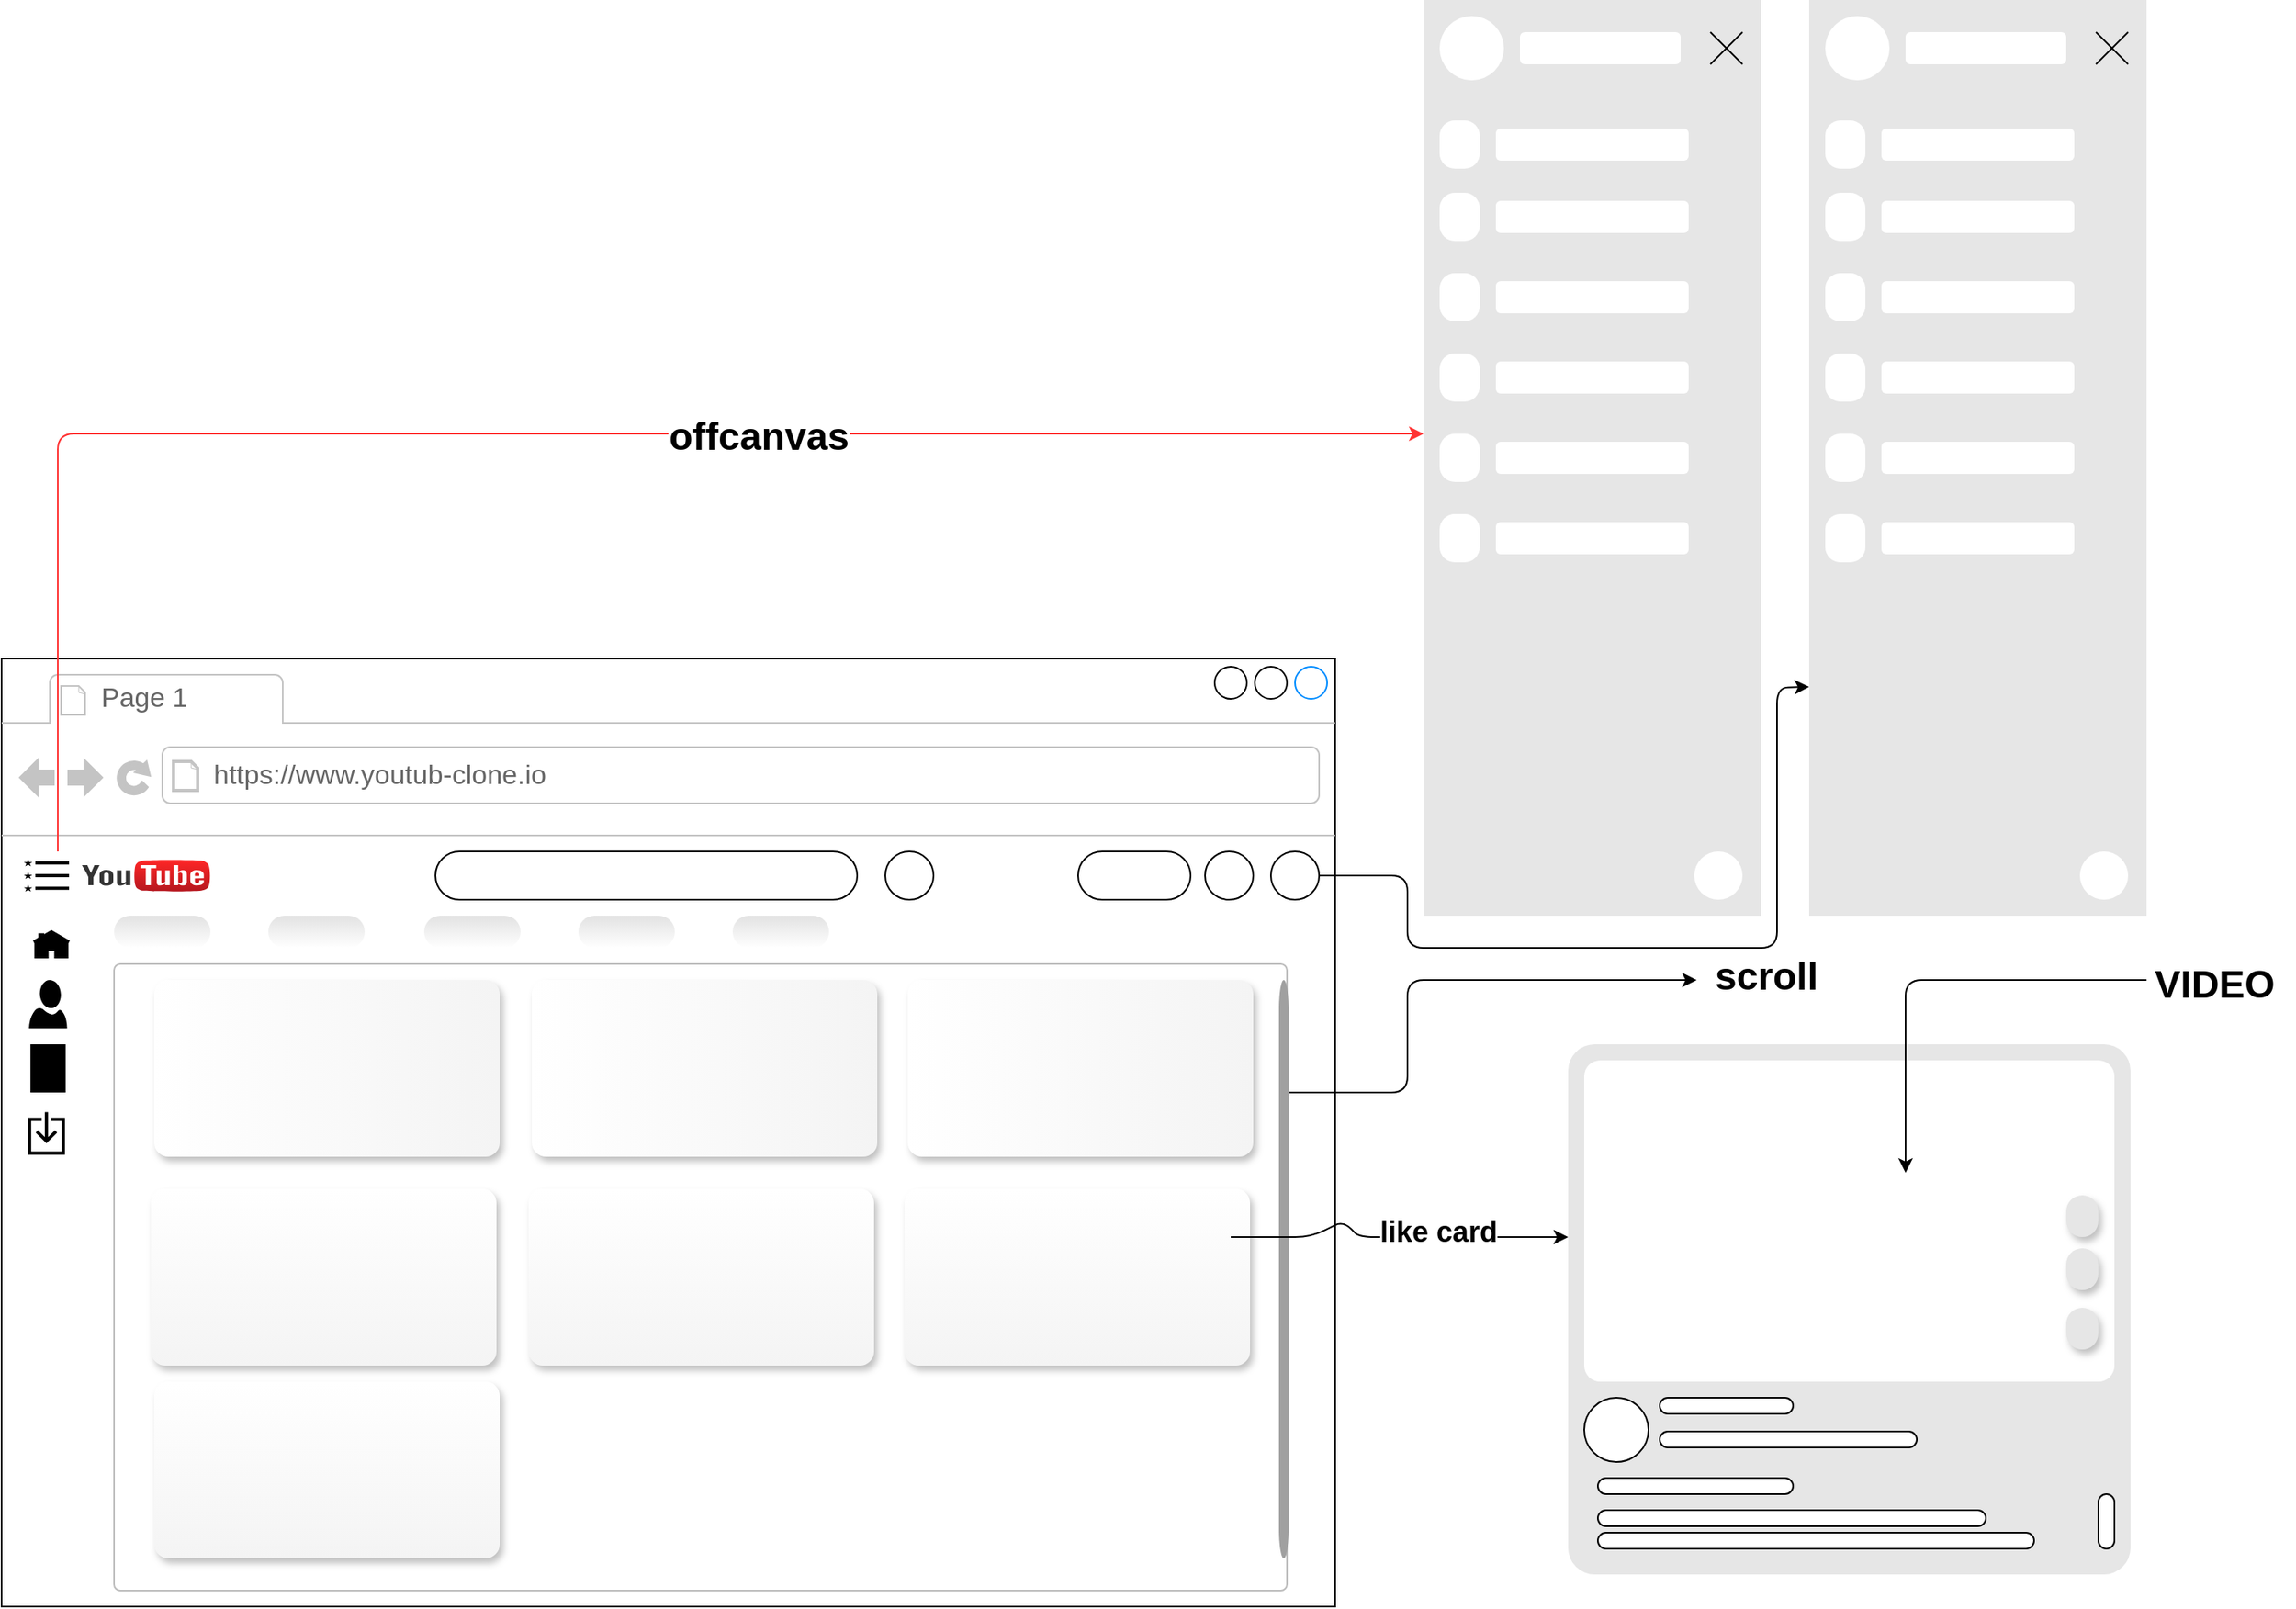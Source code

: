 <mxfile>
    <diagram id="aSweF_RC9eaRjuMZZu88" name="Page-1">
        <mxGraphModel dx="1002" dy="1711" grid="1" gridSize="10" guides="1" tooltips="1" connect="1" arrows="1" fold="1" page="1" pageScale="1" pageWidth="850" pageHeight="1100" math="0" shadow="0">
            <root>
                <mxCell id="0"/>
                <mxCell id="1" parent="0"/>
                <mxCell id="2" value="" style="strokeWidth=1;shadow=0;dashed=0;align=center;html=1;shape=mxgraph.mockup.containers.browserWindow;rSize=0;strokeColor=default;strokeColor2=#008cff;strokeColor3=#c4c4c4;mainText=,;recursiveResize=0;movable=1;resizable=1;rotatable=1;deletable=1;editable=1;locked=0;connectable=1;" parent="1" vertex="1">
                    <mxGeometry x="25" y="120" width="830" height="590" as="geometry"/>
                </mxCell>
                <mxCell id="3" value="Page 1" style="strokeWidth=1;shadow=0;dashed=0;align=center;html=1;shape=mxgraph.mockup.containers.anchor;fontSize=17;fontColor=#666666;align=left;whiteSpace=wrap;movable=1;resizable=1;rotatable=1;deletable=1;editable=1;locked=0;connectable=1;" parent="2" vertex="1">
                    <mxGeometry x="60" y="12" width="110" height="26" as="geometry"/>
                </mxCell>
                <mxCell id="4" value="https://www.youtub-clone.io" style="strokeWidth=1;shadow=0;dashed=0;align=center;html=1;shape=mxgraph.mockup.containers.anchor;rSize=0;fontSize=17;fontColor=#666666;align=left;movable=1;resizable=1;rotatable=1;deletable=1;editable=1;locked=0;connectable=1;" parent="2" vertex="1">
                    <mxGeometry x="130" y="60" width="250" height="26" as="geometry"/>
                </mxCell>
                <mxCell id="10" value="" style="rounded=1;whiteSpace=wrap;html=1;arcSize=50;movable=1;resizable=1;rotatable=1;deletable=1;editable=1;locked=0;connectable=1;" parent="2" vertex="1">
                    <mxGeometry x="270" y="120" width="262.5" height="30" as="geometry"/>
                </mxCell>
                <mxCell id="11" value="" style="rounded=1;whiteSpace=wrap;html=1;arcSize=50;movable=1;resizable=1;rotatable=1;deletable=1;editable=1;locked=0;connectable=1;" parent="2" vertex="1">
                    <mxGeometry x="670" y="120" width="70" height="30" as="geometry"/>
                </mxCell>
                <mxCell id="12" value="" style="ellipse;whiteSpace=wrap;html=1;aspect=fixed;movable=1;resizable=1;rotatable=1;deletable=1;editable=1;locked=0;connectable=1;" parent="2" vertex="1">
                    <mxGeometry x="550" y="120" width="30" height="30" as="geometry"/>
                </mxCell>
                <mxCell id="13" value="" style="ellipse;whiteSpace=wrap;html=1;aspect=fixed;movable=1;resizable=1;rotatable=1;deletable=1;editable=1;locked=0;connectable=1;" parent="2" vertex="1">
                    <mxGeometry x="790" y="120" width="30" height="30" as="geometry"/>
                </mxCell>
                <mxCell id="14" value="" style="ellipse;whiteSpace=wrap;html=1;aspect=fixed;movable=1;resizable=1;rotatable=1;deletable=1;editable=1;locked=0;connectable=1;" parent="2" vertex="1">
                    <mxGeometry x="749" y="120" width="30" height="30" as="geometry"/>
                </mxCell>
                <mxCell id="16" value="" style="html=1;verticalLabelPosition=bottom;align=center;labelBackgroundColor=#ffffff;verticalAlign=top;strokeWidth=2;strokeColor=#000000;shadow=0;dashed=0;shape=mxgraph.ios7.icons.most_viewed;pointerEvents=1;fillColor=#000000;movable=1;resizable=1;rotatable=1;deletable=1;editable=1;locked=0;connectable=1;" parent="2" vertex="1">
                    <mxGeometry x="13.8" y="125" width="28.2" height="20" as="geometry"/>
                </mxCell>
                <mxCell id="18" value="" style="dashed=0;outlineConnect=0;html=1;align=center;labelPosition=center;verticalLabelPosition=bottom;verticalAlign=top;shape=mxgraph.weblogos.youtube;fillColor=#FF2626;gradientColor=#B5171F;movable=1;resizable=1;rotatable=1;deletable=1;editable=1;locked=0;connectable=1;" parent="2" vertex="1">
                    <mxGeometry x="50" y="125" width="80" height="20" as="geometry"/>
                </mxCell>
                <mxCell id="19" value="" style="html=1;verticalLabelPosition=bottom;align=center;labelBackgroundColor=#ffffff;verticalAlign=top;strokeWidth=2;strokeColor=#000000;shadow=0;dashed=0;shape=mxgraph.ios7.icons.home;fillColor=#000000;movable=1;resizable=1;rotatable=1;deletable=1;editable=1;locked=0;connectable=1;" parent="2" vertex="1">
                    <mxGeometry x="20" y="170" width="22" height="15.5" as="geometry"/>
                </mxCell>
                <mxCell id="21" value="" style="verticalLabelPosition=bottom;html=1;verticalAlign=top;align=center;strokeColor=none;fillColor=#000000;shape=mxgraph.azure.user;movable=1;resizable=1;rotatable=1;deletable=1;editable=1;locked=0;connectable=1;" parent="2" vertex="1">
                    <mxGeometry x="17.02" y="200" width="23.75" height="30" as="geometry"/>
                </mxCell>
                <mxCell id="22" value="" style="points=[];aspect=fixed;html=1;align=center;shadow=0;dashed=0;fillColor=#000000;strokeColor=none;shape=mxgraph.alibaba_cloud.cvc_cloud_video_conferencing;movable=1;resizable=1;rotatable=1;deletable=1;editable=1;locked=0;connectable=1;" parent="2" vertex="1">
                    <mxGeometry x="17.93" y="240" width="21.92" height="30" as="geometry"/>
                </mxCell>
                <mxCell id="23" value="" style="html=1;verticalLabelPosition=bottom;align=center;labelBackgroundColor=#ffffff;verticalAlign=top;strokeWidth=2;strokeColor=#000000;shadow=0;dashed=0;shape=mxgraph.ios7.icons.down;movable=1;resizable=1;rotatable=1;deletable=1;editable=1;locked=0;connectable=1;" parent="2" vertex="1">
                    <mxGeometry x="17.4" y="282.25" width="21" height="25.5" as="geometry"/>
                </mxCell>
                <mxCell id="25" value="" style="rounded=1;whiteSpace=wrap;html=1;arcSize=1;strokeColor=#BDBDBD;movable=1;resizable=1;rotatable=1;deletable=1;editable=1;locked=0;connectable=1;" parent="2" vertex="1">
                    <mxGeometry x="70" y="190" width="730" height="390" as="geometry"/>
                </mxCell>
                <mxCell id="26" value="" style="rounded=1;whiteSpace=wrap;html=1;strokeColor=none;fillColor=#E2E2E2;gradientColor=#FFFFFF;shadow=0;gradientDirection=south;arcSize=50;movable=1;resizable=1;rotatable=1;deletable=1;editable=1;locked=0;connectable=1;" parent="2" vertex="1">
                    <mxGeometry x="70" y="160" width="60" height="20" as="geometry"/>
                </mxCell>
                <mxCell id="27" value="" style="rounded=1;whiteSpace=wrap;html=1;strokeColor=none;fillColor=#E2E2E2;gradientColor=#FFFFFF;shadow=0;gradientDirection=south;arcSize=50;movable=1;resizable=1;rotatable=1;deletable=1;editable=1;locked=0;connectable=1;" parent="2" vertex="1">
                    <mxGeometry x="166" y="160" width="60" height="20" as="geometry"/>
                </mxCell>
                <mxCell id="28" value="" style="rounded=1;whiteSpace=wrap;html=1;strokeColor=none;fillColor=#E2E2E2;gradientColor=#FFFFFF;shadow=0;gradientDirection=south;arcSize=50;movable=1;resizable=1;rotatable=1;deletable=1;editable=1;locked=0;connectable=1;" parent="2" vertex="1">
                    <mxGeometry x="263" y="160" width="60" height="20" as="geometry"/>
                </mxCell>
                <mxCell id="29" value="" style="rounded=1;whiteSpace=wrap;html=1;strokeColor=none;fillColor=#E2E2E2;gradientColor=#FFFFFF;shadow=0;gradientDirection=south;arcSize=50;movable=1;resizable=1;rotatable=1;deletable=1;editable=1;locked=0;connectable=1;" parent="2" vertex="1">
                    <mxGeometry x="359" y="160" width="60" height="20" as="geometry"/>
                </mxCell>
                <mxCell id="30" value="" style="rounded=1;whiteSpace=wrap;html=1;strokeColor=none;fillColor=#E2E2E2;gradientColor=#FFFFFF;shadow=0;gradientDirection=south;arcSize=50;movable=1;resizable=1;rotatable=1;deletable=1;editable=1;locked=0;connectable=1;" parent="2" vertex="1">
                    <mxGeometry x="455" y="160" width="60" height="20" as="geometry"/>
                </mxCell>
                <mxCell id="32" value="" style="rounded=1;whiteSpace=wrap;html=1;arcSize=8;strokeColor=none;fillColor=#F4F4F4;gradientColor=#FFFFFF;gradientDirection=west;shadow=1;movable=1;resizable=1;rotatable=1;deletable=1;editable=1;locked=0;connectable=1;" parent="2" vertex="1">
                    <mxGeometry x="95" y="200" width="215" height="110" as="geometry"/>
                </mxCell>
                <mxCell id="33" value="" style="rounded=1;whiteSpace=wrap;html=1;arcSize=8;strokeColor=none;fillColor=#F4F4F4;gradientColor=#FFFFFF;gradientDirection=west;shadow=1;movable=1;resizable=1;rotatable=1;deletable=1;editable=1;locked=0;connectable=1;" parent="2" vertex="1">
                    <mxGeometry x="330" y="200" width="215" height="110" as="geometry"/>
                </mxCell>
                <mxCell id="34" value="" style="rounded=1;whiteSpace=wrap;html=1;arcSize=8;strokeColor=none;fillColor=#F4F4F4;gradientColor=#FFFFFF;gradientDirection=west;shadow=1;movable=1;resizable=1;rotatable=1;deletable=1;editable=1;locked=0;connectable=1;" parent="2" vertex="1">
                    <mxGeometry x="564" y="200" width="215" height="110" as="geometry"/>
                </mxCell>
                <mxCell id="38" value="" style="rounded=1;whiteSpace=wrap;html=1;arcSize=8;strokeColor=none;fillColor=#F4F4F4;gradientColor=#FFFFFF;gradientDirection=north;shadow=1;movable=1;resizable=1;rotatable=1;deletable=1;editable=1;locked=0;connectable=1;" parent="2" vertex="1">
                    <mxGeometry x="93" y="330" width="215" height="110" as="geometry"/>
                </mxCell>
                <mxCell id="39" value="" style="rounded=1;whiteSpace=wrap;html=1;arcSize=8;strokeColor=none;fillColor=#F4F4F4;gradientColor=#FFFFFF;gradientDirection=north;shadow=1;movable=1;resizable=1;rotatable=1;deletable=1;editable=1;locked=0;connectable=1;" parent="2" vertex="1">
                    <mxGeometry x="328" y="330" width="215" height="110" as="geometry"/>
                </mxCell>
                <mxCell id="40" value="" style="rounded=1;whiteSpace=wrap;html=1;arcSize=8;strokeColor=none;fillColor=#F4F4F4;gradientColor=#FFFFFF;gradientDirection=north;shadow=1;movable=1;resizable=1;rotatable=1;deletable=1;editable=1;locked=0;connectable=1;" parent="2" vertex="1">
                    <mxGeometry x="562" y="330" width="215" height="110" as="geometry"/>
                </mxCell>
                <mxCell id="41" value="" style="rounded=1;whiteSpace=wrap;html=1;arcSize=8;strokeColor=none;fillColor=#F4F4F4;gradientColor=#FFFFFF;gradientDirection=north;shadow=1;movable=1;resizable=1;rotatable=1;deletable=1;editable=1;locked=0;connectable=1;" parent="2" vertex="1">
                    <mxGeometry x="95" y="450" width="215" height="110" as="geometry"/>
                </mxCell>
                <mxCell id="42" value="" style="html=1;verticalLabelPosition=bottom;labelBackgroundColor=#ffffff;verticalAlign=top;shadow=0;dashed=0;strokeWidth=2;shape=mxgraph.ios7.misc.scroll_(vertical);fillColor=#a0a0a0;movable=1;resizable=1;rotatable=1;deletable=1;editable=1;locked=0;connectable=1;" parent="1" vertex="1">
                    <mxGeometry x="820" y="320" width="6" height="360" as="geometry"/>
                </mxCell>
                <mxCell id="43" value="" style="rounded=1;whiteSpace=wrap;html=1;arcSize=5;strokeColor=none;fillColor=#E6E6E6;movable=1;resizable=1;rotatable=1;deletable=1;editable=1;locked=0;connectable=1;" parent="1" vertex="1">
                    <mxGeometry x="1000" y="360" width="350" height="330" as="geometry"/>
                </mxCell>
                <mxCell id="45" value="" style="rounded=1;whiteSpace=wrap;html=1;arcSize=5;strokeColor=none;fillColor=#FFFFFF;movable=1;resizable=1;rotatable=1;deletable=1;editable=1;locked=0;connectable=1;" parent="1" vertex="1">
                    <mxGeometry x="1010" y="370" width="330" height="200" as="geometry"/>
                </mxCell>
                <mxCell id="46" value="" style="ellipse;whiteSpace=wrap;html=1;aspect=fixed;movable=1;resizable=1;rotatable=1;deletable=1;editable=1;locked=0;connectable=1;" parent="1" vertex="1">
                    <mxGeometry x="1010" y="580" width="40" height="40" as="geometry"/>
                </mxCell>
                <mxCell id="47" value="" style="rounded=1;whiteSpace=wrap;html=1;arcSize=50;strokeColor=default;fillColor=#FFFFFF;movable=1;resizable=1;rotatable=1;deletable=1;editable=1;locked=0;connectable=1;" parent="1" vertex="1">
                    <mxGeometry x="1057" y="580" width="83" height="10" as="geometry"/>
                </mxCell>
                <mxCell id="48" value="" style="rounded=1;whiteSpace=wrap;html=1;arcSize=50;strokeColor=default;fillColor=#FFFFFF;movable=1;resizable=1;rotatable=1;deletable=1;editable=1;locked=0;connectable=1;" parent="1" vertex="1">
                    <mxGeometry x="1057" y="601" width="160" height="10" as="geometry"/>
                </mxCell>
                <mxCell id="49" value="" style="rounded=1;whiteSpace=wrap;html=1;arcSize=50;strokeColor=default;fillColor=#FFFFFF;movable=1;resizable=1;rotatable=1;deletable=1;editable=1;locked=0;connectable=1;" parent="1" vertex="1">
                    <mxGeometry x="1018.5" y="630" width="121.5" height="10" as="geometry"/>
                </mxCell>
                <mxCell id="50" value="" style="rounded=1;whiteSpace=wrap;html=1;arcSize=50;strokeColor=default;fillColor=#FFFFFF;movable=1;resizable=1;rotatable=1;deletable=1;editable=1;locked=0;connectable=1;" parent="1" vertex="1">
                    <mxGeometry x="1018.5" y="650" width="241.5" height="10" as="geometry"/>
                </mxCell>
                <mxCell id="52" value="" style="rounded=1;whiteSpace=wrap;html=1;arcSize=50;strokeColor=default;fillColor=#FFFFFF;movable=1;resizable=1;rotatable=1;deletable=1;editable=1;locked=0;connectable=1;" parent="1" vertex="1">
                    <mxGeometry x="1018.5" y="664" width="271.5" height="10" as="geometry"/>
                </mxCell>
                <mxCell id="55" value="" style="rounded=1;whiteSpace=wrap;html=1;arcSize=50;strokeColor=default;fillColor=#FFFFFF;movable=1;resizable=1;rotatable=1;deletable=1;editable=1;locked=0;connectable=1;" parent="1" vertex="1">
                    <mxGeometry x="1330" y="640" width="10" height="34" as="geometry"/>
                </mxCell>
                <mxCell id="56" value="" style="rounded=1;whiteSpace=wrap;html=1;arcSize=50;strokeColor=none;fillColor=#E6E6E6;gradientColor=none;shadow=1;movable=1;resizable=1;rotatable=1;deletable=1;editable=1;locked=0;connectable=1;" parent="1" vertex="1">
                    <mxGeometry x="1310" y="454" width="20" height="26" as="geometry"/>
                </mxCell>
                <mxCell id="58" value="" style="rounded=1;whiteSpace=wrap;html=1;arcSize=50;strokeColor=none;fillColor=#E6E6E6;gradientColor=none;shadow=1;movable=1;resizable=1;rotatable=1;deletable=1;editable=1;locked=0;connectable=1;" parent="1" vertex="1">
                    <mxGeometry x="1310" y="487" width="20" height="26" as="geometry"/>
                </mxCell>
                <mxCell id="59" value="" style="rounded=1;whiteSpace=wrap;html=1;arcSize=50;strokeColor=none;fillColor=#E6E6E6;gradientColor=none;shadow=1;movable=1;resizable=1;rotatable=1;deletable=1;editable=1;locked=0;connectable=1;" parent="1" vertex="1">
                    <mxGeometry x="1310" y="524" width="20" height="26" as="geometry"/>
                </mxCell>
                <mxCell id="60" value="" style="endArrow=classic;html=1;movable=1;resizable=1;rotatable=1;deletable=1;editable=1;locked=0;connectable=1;" parent="1" edge="1">
                    <mxGeometry width="50" height="50" relative="1" as="geometry">
                        <mxPoint x="790" y="480" as="sourcePoint"/>
                        <mxPoint x="1000" y="480" as="targetPoint"/>
                        <Array as="points">
                            <mxPoint x="840" y="480"/>
                            <mxPoint x="860" y="470"/>
                            <mxPoint x="870" y="480"/>
                        </Array>
                    </mxGeometry>
                </mxCell>
                <mxCell id="83" value="&lt;b&gt;&lt;font style=&quot;font-size: 18px;&quot;&gt;like card&lt;/font&gt;&lt;/b&gt;" style="edgeLabel;html=1;align=center;verticalAlign=middle;resizable=1;points=[];movable=1;rotatable=1;deletable=1;editable=1;locked=0;connectable=1;" parent="60" vertex="1" connectable="0">
                    <mxGeometry x="0.248" y="3" relative="1" as="geometry">
                        <mxPoint as="offset"/>
                    </mxGeometry>
                </mxCell>
                <mxCell id="61" value="" style="endArrow=classic;html=1;movable=1;resizable=1;rotatable=1;deletable=1;editable=1;locked=0;connectable=1;strokeColor=#FF3333;" parent="1" edge="1">
                    <mxGeometry width="50" height="50" relative="1" as="geometry">
                        <mxPoint x="60" y="240" as="sourcePoint"/>
                        <mxPoint x="910" y="-20" as="targetPoint"/>
                        <Array as="points">
                            <mxPoint x="60" y="-20"/>
                        </Array>
                    </mxGeometry>
                </mxCell>
                <mxCell id="82" value="&lt;b&gt;&lt;font style=&quot;font-size: 24px;&quot;&gt;offcanvas&lt;/font&gt;&lt;/b&gt;" style="edgeLabel;html=1;align=center;verticalAlign=middle;resizable=1;points=[];movable=1;rotatable=1;deletable=1;editable=1;locked=0;connectable=1;" parent="61" vertex="1" connectable="0">
                    <mxGeometry x="0.254" y="-2" relative="1" as="geometry">
                        <mxPoint as="offset"/>
                    </mxGeometry>
                </mxCell>
                <mxCell id="84" value="" style="endArrow=classic;html=1;movable=1;resizable=1;rotatable=1;deletable=1;editable=1;locked=0;connectable=1;" parent="1" edge="1">
                    <mxGeometry width="50" height="50" relative="1" as="geometry">
                        <mxPoint x="826" y="390" as="sourcePoint"/>
                        <mxPoint x="1080" y="320" as="targetPoint"/>
                        <Array as="points">
                            <mxPoint x="900" y="390"/>
                            <mxPoint x="900" y="320"/>
                        </Array>
                    </mxGeometry>
                </mxCell>
                <mxCell id="85" value="&lt;font style=&quot;font-size: 24px;&quot;&gt;&lt;b style=&quot;&quot;&gt;scroll&lt;/b&gt;&lt;/font&gt;" style="text;html=1;align=center;verticalAlign=middle;resizable=1;points=[];autosize=1;strokeColor=none;fillColor=none;movable=1;rotatable=1;deletable=1;editable=1;locked=0;connectable=1;" parent="1" vertex="1">
                    <mxGeometry x="1078" y="298" width="90" height="40" as="geometry"/>
                </mxCell>
                <mxCell id="86" value="" style="endArrow=classic;html=1;movable=1;resizable=1;rotatable=1;deletable=1;editable=1;locked=0;connectable=1;" parent="1" edge="1">
                    <mxGeometry width="50" height="50" relative="1" as="geometry">
                        <mxPoint x="1360" y="320" as="sourcePoint"/>
                        <mxPoint x="1210" y="440" as="targetPoint"/>
                        <Array as="points">
                            <mxPoint x="1210" y="320"/>
                        </Array>
                    </mxGeometry>
                </mxCell>
                <mxCell id="87" value="&lt;b&gt;&lt;font style=&quot;font-size: 24px;&quot;&gt;VIDEO&lt;/font&gt;&lt;/b&gt;" style="text;html=1;align=center;verticalAlign=middle;resizable=1;points=[];autosize=1;strokeColor=none;fillColor=none;movable=1;rotatable=1;deletable=1;editable=1;locked=0;connectable=1;" parent="1" vertex="1">
                    <mxGeometry x="1352" y="303" width="100" height="40" as="geometry"/>
                </mxCell>
                <mxCell id="99" value="" style="group" vertex="1" connectable="0" parent="1">
                    <mxGeometry x="910" y="-290" width="210" height="570" as="geometry"/>
                </mxCell>
                <mxCell id="62" value="" style="rounded=1;whiteSpace=wrap;html=1;arcSize=0;movable=1;resizable=1;rotatable=1;deletable=1;editable=1;locked=0;connectable=1;strokeColor=none;fillColor=#E6E6E6;" parent="99" vertex="1">
                    <mxGeometry width="210" height="570" as="geometry"/>
                </mxCell>
                <mxCell id="98" value="" style="group" vertex="1" connectable="0" parent="99">
                    <mxGeometry x="10" y="10" width="188.5" height="550" as="geometry"/>
                </mxCell>
                <mxCell id="63" value="" style="rounded=1;whiteSpace=wrap;html=1;strokeColor=none;movable=1;resizable=1;rotatable=1;deletable=1;editable=1;locked=0;connectable=1;" parent="98" vertex="1">
                    <mxGeometry x="50" y="10" width="100" height="20" as="geometry"/>
                </mxCell>
                <mxCell id="64" value="" style="ellipse;whiteSpace=wrap;html=1;aspect=fixed;strokeColor=none;movable=1;resizable=1;rotatable=1;deletable=1;editable=1;locked=0;connectable=1;" parent="98" vertex="1">
                    <mxGeometry width="40" height="40" as="geometry"/>
                </mxCell>
                <mxCell id="65" value="" style="rounded=1;whiteSpace=wrap;html=1;strokeColor=none;movable=1;resizable=1;rotatable=1;deletable=1;editable=1;locked=0;connectable=1;" parent="98" vertex="1">
                    <mxGeometry x="35" y="70" width="120" height="20" as="geometry"/>
                </mxCell>
                <mxCell id="66" value="" style="rounded=1;whiteSpace=wrap;html=1;strokeColor=none;arcSize=38;movable=1;resizable=1;rotatable=1;deletable=1;editable=1;locked=0;connectable=1;" parent="98" vertex="1">
                    <mxGeometry y="65" width="25" height="30" as="geometry"/>
                </mxCell>
                <mxCell id="67" value="" style="rounded=1;whiteSpace=wrap;html=1;strokeColor=none;arcSize=38;movable=1;resizable=1;rotatable=1;deletable=1;editable=1;locked=0;connectable=1;" parent="98" vertex="1">
                    <mxGeometry y="110" width="25" height="30" as="geometry"/>
                </mxCell>
                <mxCell id="68" value="" style="rounded=1;whiteSpace=wrap;html=1;strokeColor=none;movable=1;resizable=1;rotatable=1;deletable=1;editable=1;locked=0;connectable=1;" parent="98" vertex="1">
                    <mxGeometry x="35" y="115" width="120" height="20" as="geometry"/>
                </mxCell>
                <mxCell id="69" value="" style="rounded=1;whiteSpace=wrap;html=1;strokeColor=none;arcSize=38;movable=1;resizable=1;rotatable=1;deletable=1;editable=1;locked=0;connectable=1;" parent="98" vertex="1">
                    <mxGeometry y="160" width="25" height="30" as="geometry"/>
                </mxCell>
                <mxCell id="70" value="" style="rounded=1;whiteSpace=wrap;html=1;strokeColor=none;movable=1;resizable=1;rotatable=1;deletable=1;editable=1;locked=0;connectable=1;" parent="98" vertex="1">
                    <mxGeometry x="35" y="165" width="120" height="20" as="geometry"/>
                </mxCell>
                <mxCell id="71" value="" style="rounded=1;whiteSpace=wrap;html=1;strokeColor=none;arcSize=38;movable=1;resizable=1;rotatable=1;deletable=1;editable=1;locked=0;connectable=1;" parent="98" vertex="1">
                    <mxGeometry y="210" width="25" height="30" as="geometry"/>
                </mxCell>
                <mxCell id="72" value="" style="rounded=1;whiteSpace=wrap;html=1;strokeColor=none;movable=1;resizable=1;rotatable=1;deletable=1;editable=1;locked=0;connectable=1;" parent="98" vertex="1">
                    <mxGeometry x="35" y="215" width="120" height="20" as="geometry"/>
                </mxCell>
                <mxCell id="73" value="" style="rounded=1;whiteSpace=wrap;html=1;strokeColor=none;arcSize=38;movable=1;resizable=1;rotatable=1;deletable=1;editable=1;locked=0;connectable=1;" parent="98" vertex="1">
                    <mxGeometry y="260" width="25" height="30" as="geometry"/>
                </mxCell>
                <mxCell id="74" value="" style="rounded=1;whiteSpace=wrap;html=1;strokeColor=none;movable=1;resizable=1;rotatable=1;deletable=1;editable=1;locked=0;connectable=1;" parent="98" vertex="1">
                    <mxGeometry x="35" y="265" width="120" height="20" as="geometry"/>
                </mxCell>
                <mxCell id="75" value="" style="rounded=1;whiteSpace=wrap;html=1;strokeColor=none;arcSize=38;movable=1;resizable=1;rotatable=1;deletable=1;editable=1;locked=0;connectable=1;" parent="98" vertex="1">
                    <mxGeometry y="310" width="25" height="30" as="geometry"/>
                </mxCell>
                <mxCell id="76" value="" style="rounded=1;whiteSpace=wrap;html=1;strokeColor=none;movable=1;resizable=1;rotatable=1;deletable=1;editable=1;locked=0;connectable=1;" parent="98" vertex="1">
                    <mxGeometry x="35" y="315" width="120" height="20" as="geometry"/>
                </mxCell>
                <mxCell id="77" value="" style="shape=mxgraph.sysml.x;movable=1;resizable=1;rotatable=1;deletable=1;editable=1;locked=0;connectable=1;" parent="98" vertex="1">
                    <mxGeometry x="168.5" y="10" width="20" height="20" as="geometry"/>
                </mxCell>
                <mxCell id="78" value="" style="ellipse;whiteSpace=wrap;html=1;aspect=fixed;movable=1;resizable=1;rotatable=1;deletable=1;editable=1;locked=0;connectable=1;strokeColor=none;" parent="98" vertex="1">
                    <mxGeometry x="158.5" y="520" width="30" height="30" as="geometry"/>
                </mxCell>
                <mxCell id="105" value="" style="group" vertex="1" connectable="0" parent="1">
                    <mxGeometry x="1150" y="-290" width="210" height="570" as="geometry"/>
                </mxCell>
                <mxCell id="106" value="" style="rounded=1;whiteSpace=wrap;html=1;arcSize=0;movable=1;resizable=1;rotatable=1;deletable=1;editable=1;locked=0;connectable=1;strokeColor=none;fillColor=#E6E6E6;" vertex="1" parent="105">
                    <mxGeometry width="210" height="570" as="geometry"/>
                </mxCell>
                <mxCell id="107" value="" style="group" vertex="1" connectable="0" parent="105">
                    <mxGeometry x="10" y="10" width="188.5" height="550" as="geometry"/>
                </mxCell>
                <mxCell id="108" value="" style="rounded=1;whiteSpace=wrap;html=1;strokeColor=none;movable=1;resizable=1;rotatable=1;deletable=1;editable=1;locked=0;connectable=1;" vertex="1" parent="107">
                    <mxGeometry x="50" y="10" width="100" height="20" as="geometry"/>
                </mxCell>
                <mxCell id="109" value="" style="ellipse;whiteSpace=wrap;html=1;aspect=fixed;strokeColor=none;movable=1;resizable=1;rotatable=1;deletable=1;editable=1;locked=0;connectable=1;" vertex="1" parent="107">
                    <mxGeometry width="40" height="40" as="geometry"/>
                </mxCell>
                <mxCell id="110" value="" style="rounded=1;whiteSpace=wrap;html=1;strokeColor=none;movable=1;resizable=1;rotatable=1;deletable=1;editable=1;locked=0;connectable=1;" vertex="1" parent="107">
                    <mxGeometry x="35" y="70" width="120" height="20" as="geometry"/>
                </mxCell>
                <mxCell id="111" value="" style="rounded=1;whiteSpace=wrap;html=1;strokeColor=none;arcSize=38;movable=1;resizable=1;rotatable=1;deletable=1;editable=1;locked=0;connectable=1;" vertex="1" parent="107">
                    <mxGeometry y="65" width="25" height="30" as="geometry"/>
                </mxCell>
                <mxCell id="112" value="" style="rounded=1;whiteSpace=wrap;html=1;strokeColor=none;arcSize=38;movable=1;resizable=1;rotatable=1;deletable=1;editable=1;locked=0;connectable=1;" vertex="1" parent="107">
                    <mxGeometry y="110" width="25" height="30" as="geometry"/>
                </mxCell>
                <mxCell id="113" value="" style="rounded=1;whiteSpace=wrap;html=1;strokeColor=none;movable=1;resizable=1;rotatable=1;deletable=1;editable=1;locked=0;connectable=1;" vertex="1" parent="107">
                    <mxGeometry x="35" y="115" width="120" height="20" as="geometry"/>
                </mxCell>
                <mxCell id="114" value="" style="rounded=1;whiteSpace=wrap;html=1;strokeColor=none;arcSize=38;movable=1;resizable=1;rotatable=1;deletable=1;editable=1;locked=0;connectable=1;" vertex="1" parent="107">
                    <mxGeometry y="160" width="25" height="30" as="geometry"/>
                </mxCell>
                <mxCell id="115" value="" style="rounded=1;whiteSpace=wrap;html=1;strokeColor=none;movable=1;resizable=1;rotatable=1;deletable=1;editable=1;locked=0;connectable=1;" vertex="1" parent="107">
                    <mxGeometry x="35" y="165" width="120" height="20" as="geometry"/>
                </mxCell>
                <mxCell id="116" value="" style="rounded=1;whiteSpace=wrap;html=1;strokeColor=none;arcSize=38;movable=1;resizable=1;rotatable=1;deletable=1;editable=1;locked=0;connectable=1;" vertex="1" parent="107">
                    <mxGeometry y="210" width="25" height="30" as="geometry"/>
                </mxCell>
                <mxCell id="117" value="" style="rounded=1;whiteSpace=wrap;html=1;strokeColor=none;movable=1;resizable=1;rotatable=1;deletable=1;editable=1;locked=0;connectable=1;" vertex="1" parent="107">
                    <mxGeometry x="35" y="215" width="120" height="20" as="geometry"/>
                </mxCell>
                <mxCell id="118" value="" style="rounded=1;whiteSpace=wrap;html=1;strokeColor=none;arcSize=38;movable=1;resizable=1;rotatable=1;deletable=1;editable=1;locked=0;connectable=1;" vertex="1" parent="107">
                    <mxGeometry y="260" width="25" height="30" as="geometry"/>
                </mxCell>
                <mxCell id="119" value="" style="rounded=1;whiteSpace=wrap;html=1;strokeColor=none;movable=1;resizable=1;rotatable=1;deletable=1;editable=1;locked=0;connectable=1;" vertex="1" parent="107">
                    <mxGeometry x="35" y="265" width="120" height="20" as="geometry"/>
                </mxCell>
                <mxCell id="120" value="" style="rounded=1;whiteSpace=wrap;html=1;strokeColor=none;arcSize=38;movable=1;resizable=1;rotatable=1;deletable=1;editable=1;locked=0;connectable=1;" vertex="1" parent="107">
                    <mxGeometry y="310" width="25" height="30" as="geometry"/>
                </mxCell>
                <mxCell id="121" value="" style="rounded=1;whiteSpace=wrap;html=1;strokeColor=none;movable=1;resizable=1;rotatable=1;deletable=1;editable=1;locked=0;connectable=1;" vertex="1" parent="107">
                    <mxGeometry x="35" y="315" width="120" height="20" as="geometry"/>
                </mxCell>
                <mxCell id="122" value="" style="shape=mxgraph.sysml.x;movable=1;resizable=1;rotatable=1;deletable=1;editable=1;locked=0;connectable=1;" vertex="1" parent="107">
                    <mxGeometry x="168.5" y="10" width="20" height="20" as="geometry"/>
                </mxCell>
                <mxCell id="123" value="" style="ellipse;whiteSpace=wrap;html=1;aspect=fixed;movable=1;resizable=1;rotatable=1;deletable=1;editable=1;locked=0;connectable=1;strokeColor=none;" vertex="1" parent="107">
                    <mxGeometry x="158.5" y="520" width="30" height="30" as="geometry"/>
                </mxCell>
                <mxCell id="124" style="edgeStyle=none;html=1;entryX=0;entryY=0.75;entryDx=0;entryDy=0;" edge="1" parent="1" source="13" target="106">
                    <mxGeometry relative="1" as="geometry">
                        <Array as="points">
                            <mxPoint x="900" y="255"/>
                            <mxPoint x="900" y="300"/>
                            <mxPoint x="1040" y="300"/>
                            <mxPoint x="1090" y="300"/>
                            <mxPoint x="1130" y="300"/>
                            <mxPoint x="1130" y="138"/>
                        </Array>
                    </mxGeometry>
                </mxCell>
            </root>
        </mxGraphModel>
    </diagram>
</mxfile>